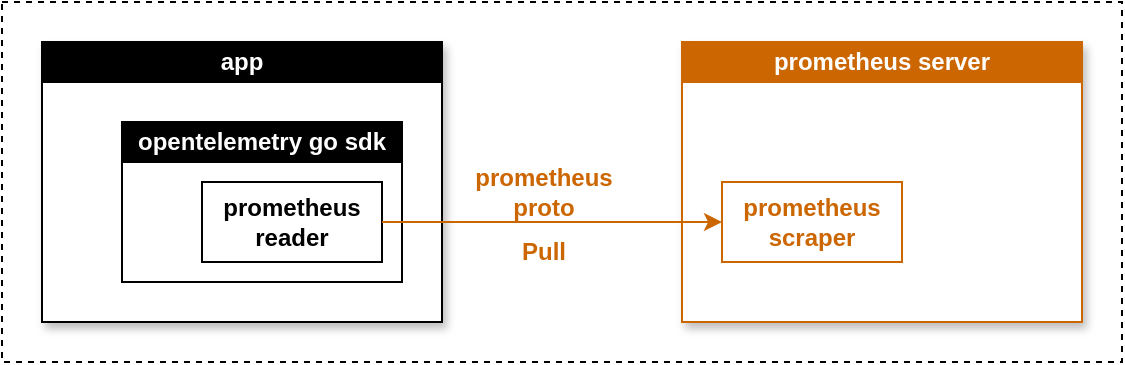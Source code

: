 <mxfile version="21.6.9" type="github">
  <diagram name="Page-1" id="tYIL3FMBxJXXDgF-OUKn">
    <mxGraphModel dx="945" dy="533" grid="1" gridSize="10" guides="1" tooltips="1" connect="1" arrows="1" fold="1" page="1" pageScale="1" pageWidth="850" pageHeight="1100" math="0" shadow="0">
      <root>
        <mxCell id="0" />
        <mxCell id="1" parent="0" />
        <mxCell id="IS09PTrQX9iY2Xv57lhg-12" value="" style="rounded=0;whiteSpace=wrap;html=1;dashed=1;" parent="1" vertex="1">
          <mxGeometry x="100" y="180" width="560" height="180" as="geometry" />
        </mxCell>
        <mxCell id="IS09PTrQX9iY2Xv57lhg-1" value="" style="rounded=0;whiteSpace=wrap;html=1;shadow=1;" parent="1" vertex="1">
          <mxGeometry x="120" y="200" width="200" height="140" as="geometry" />
        </mxCell>
        <mxCell id="IS09PTrQX9iY2Xv57lhg-2" value="" style="rounded=0;whiteSpace=wrap;html=1;strokeColor=#CC6600;shadow=1;" parent="1" vertex="1">
          <mxGeometry x="440" y="200" width="200" height="140" as="geometry" />
        </mxCell>
        <mxCell id="IS09PTrQX9iY2Xv57lhg-3" value="" style="rounded=0;whiteSpace=wrap;html=1;strokeColor=#000000;" parent="1" vertex="1">
          <mxGeometry x="160" y="240" width="140" height="80" as="geometry" />
        </mxCell>
        <mxCell id="IS09PTrQX9iY2Xv57lhg-4" value="&lt;font color=&quot;#ffffff&quot;&gt;&lt;b&gt;app&lt;/b&gt;&lt;/font&gt;" style="rounded=0;whiteSpace=wrap;html=1;fillColor=#000000;" parent="1" vertex="1">
          <mxGeometry x="120" y="200" width="200" height="20" as="geometry" />
        </mxCell>
        <mxCell id="IS09PTrQX9iY2Xv57lhg-5" value="&lt;b&gt;&lt;font color=&quot;#ffffff&quot;&gt;prometheus server&lt;/font&gt;&lt;/b&gt;" style="rounded=0;whiteSpace=wrap;html=1;strokeColor=#CC6600;fillColor=#CC6600;" parent="1" vertex="1">
          <mxGeometry x="440" y="200" width="200" height="20" as="geometry" />
        </mxCell>
        <mxCell id="IS09PTrQX9iY2Xv57lhg-6" value="&lt;font color=&quot;#ffffff&quot;&gt;&lt;b&gt;opentelemetry go sdk&lt;/b&gt;&lt;/font&gt;" style="rounded=0;whiteSpace=wrap;html=1;strokeColor=#000000;fillColor=#000000;" parent="1" vertex="1">
          <mxGeometry x="160" y="240" width="140" height="20" as="geometry" />
        </mxCell>
        <mxCell id="IS09PTrQX9iY2Xv57lhg-7" value="&lt;b style=&quot;&quot;&gt;prometheus&lt;br&gt;reader&lt;/b&gt;" style="rounded=0;whiteSpace=wrap;html=1;strokeColor=#000000;" parent="1" vertex="1">
          <mxGeometry x="200" y="270" width="90" height="40" as="geometry" />
        </mxCell>
        <mxCell id="IS09PTrQX9iY2Xv57lhg-9" value="&lt;b&gt;&lt;font color=&quot;#cc6600&quot;&gt;prometheus proto&lt;/font&gt;&lt;/b&gt;" style="text;html=1;strokeColor=none;fillColor=none;align=center;verticalAlign=middle;whiteSpace=wrap;rounded=0;" parent="1" vertex="1">
          <mxGeometry x="331" y="260" width="80" height="30" as="geometry" />
        </mxCell>
        <mxCell id="IS09PTrQX9iY2Xv57lhg-11" value="&lt;b&gt;&lt;font color=&quot;#cc6600&quot;&gt;Pull&lt;/font&gt;&lt;/b&gt;" style="text;html=1;strokeColor=none;fillColor=none;align=center;verticalAlign=middle;whiteSpace=wrap;rounded=0;" parent="1" vertex="1">
          <mxGeometry x="331" y="290" width="80" height="30" as="geometry" />
        </mxCell>
        <mxCell id="IS09PTrQX9iY2Xv57lhg-13" value="&lt;font color=&quot;#cc6600&quot;&gt;&lt;b&gt;prometheus&lt;br&gt;scraper&lt;br&gt;&lt;/b&gt;&lt;/font&gt;" style="rounded=0;whiteSpace=wrap;html=1;strokeColor=#CC6600;" parent="1" vertex="1">
          <mxGeometry x="460" y="270" width="90" height="40" as="geometry" />
        </mxCell>
        <mxCell id="IS09PTrQX9iY2Xv57lhg-8" value="" style="endArrow=classic;html=1;rounded=0;exitX=1;exitY=0.5;exitDx=0;exitDy=0;entryX=0;entryY=0.5;entryDx=0;entryDy=0;strokeColor=#CC6600;" parent="1" source="IS09PTrQX9iY2Xv57lhg-7" target="IS09PTrQX9iY2Xv57lhg-13" edge="1">
          <mxGeometry width="50" height="50" relative="1" as="geometry">
            <mxPoint x="380" y="340" as="sourcePoint" />
            <mxPoint x="430" y="290" as="targetPoint" />
          </mxGeometry>
        </mxCell>
      </root>
    </mxGraphModel>
  </diagram>
</mxfile>
